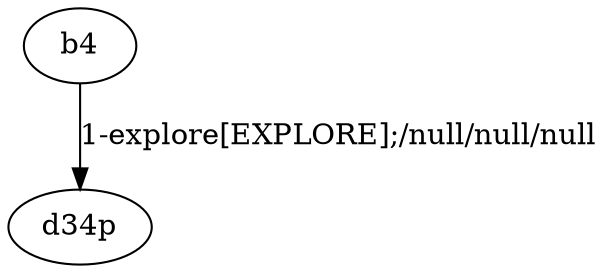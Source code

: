 # Total number of goals covered by this test: 1
# b4 --> d34p

digraph g {
"b4" -> "d34p" [label = "1-explore[EXPLORE];/null/null/null"];
}